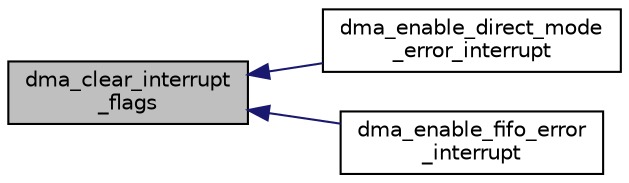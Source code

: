 digraph "dma_clear_interrupt_flags"
{
  edge [fontname="Helvetica",fontsize="10",labelfontname="Helvetica",labelfontsize="10"];
  node [fontname="Helvetica",fontsize="10",shape=record];
  rankdir="LR";
  Node1 [label="dma_clear_interrupt\l_flags",height=0.2,width=0.4,color="black", fillcolor="grey75", style="filled" fontcolor="black"];
  Node1 -> Node2 [dir="back",color="midnightblue",fontsize="10",style="solid",fontname="Helvetica"];
  Node2 [label="dma_enable_direct_mode\l_error_interrupt",height=0.2,width=0.4,color="black", fillcolor="white", style="filled",URL="$group__dma__file.html#ga9ed60ff3a7753a7e97db7d6cdc7d4590",tooltip="DMA Stream Enable Interrupt on Direct Mode Error."];
  Node1 -> Node3 [dir="back",color="midnightblue",fontsize="10",style="solid",fontname="Helvetica"];
  Node3 [label="dma_enable_fifo_error\l_interrupt",height=0.2,width=0.4,color="black", fillcolor="white", style="filled",URL="$group__dma__file.html#ga8f4431b94cee03c98cf69d6bb9d37273",tooltip="DMA Enable Interrupt on FIFO Error."];
}
